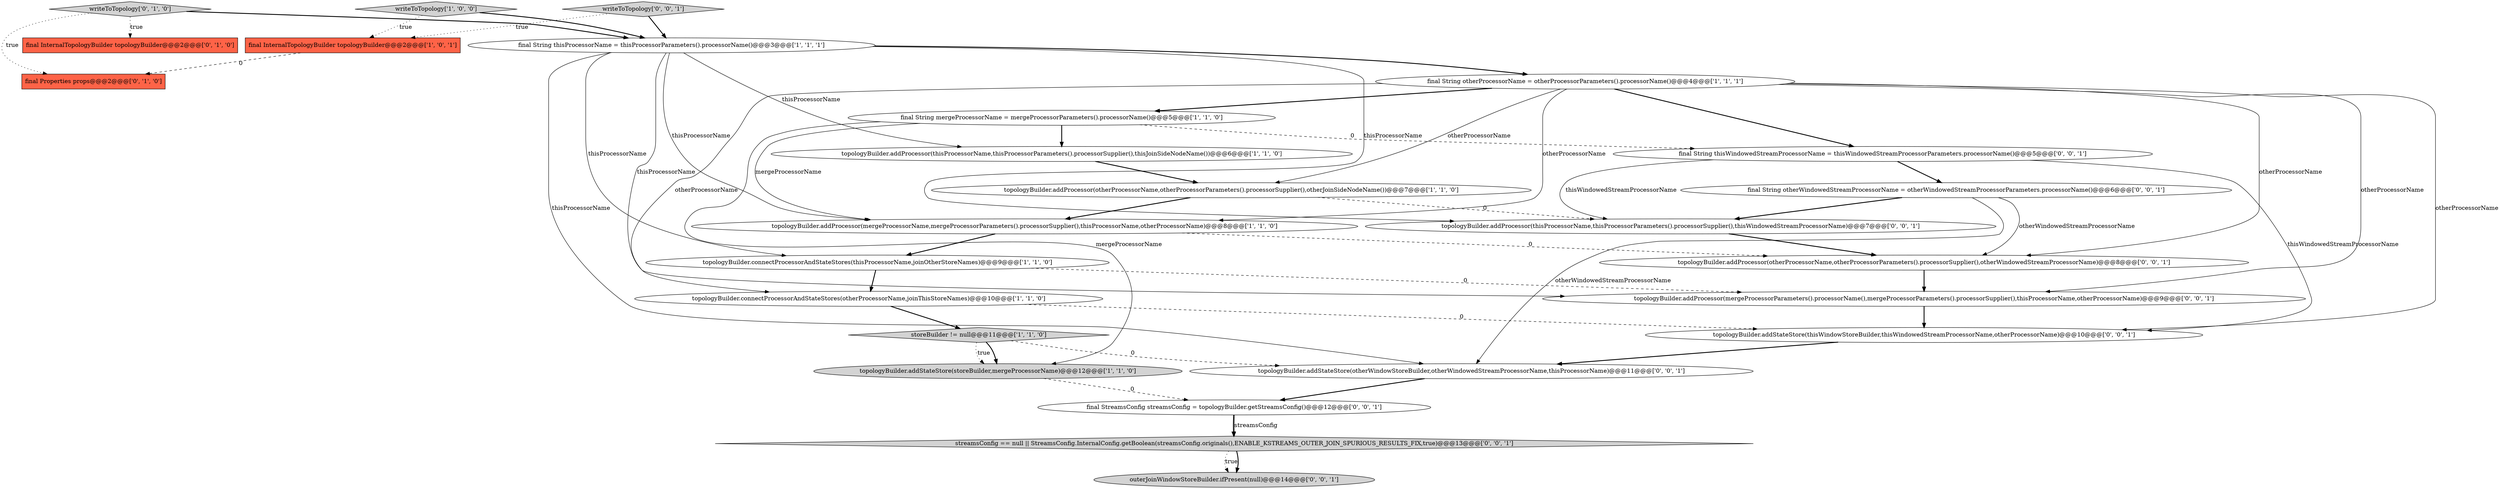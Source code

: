 digraph {
16 [style = filled, label = "topologyBuilder.addProcessor(thisProcessorName,thisProcessorParameters().processorSupplier(),thisWindowedStreamProcessorName)@@@7@@@['0', '0', '1']", fillcolor = white, shape = ellipse image = "AAA0AAABBB3BBB"];
2 [style = filled, label = "final String mergeProcessorName = mergeProcessorParameters().processorName()@@@5@@@['1', '1', '0']", fillcolor = white, shape = ellipse image = "AAA0AAABBB1BBB"];
20 [style = filled, label = "streamsConfig == null || StreamsConfig.InternalConfig.getBoolean(streamsConfig.originals(),ENABLE_KSTREAMS_OUTER_JOIN_SPURIOUS_RESULTS_FIX,true)@@@13@@@['0', '0', '1']", fillcolor = lightgray, shape = diamond image = "AAA0AAABBB3BBB"];
22 [style = filled, label = "writeToTopology['0', '0', '1']", fillcolor = lightgray, shape = diamond image = "AAA0AAABBB3BBB"];
23 [style = filled, label = "topologyBuilder.addStateStore(otherWindowStoreBuilder,otherWindowedStreamProcessorName,thisProcessorName)@@@11@@@['0', '0', '1']", fillcolor = white, shape = ellipse image = "AAA0AAABBB3BBB"];
8 [style = filled, label = "topologyBuilder.addProcessor(otherProcessorName,otherProcessorParameters().processorSupplier(),otherJoinSideNodeName())@@@7@@@['1', '1', '0']", fillcolor = white, shape = ellipse image = "AAA0AAABBB1BBB"];
24 [style = filled, label = "outerJoinWindowStoreBuilder.ifPresent(null)@@@14@@@['0', '0', '1']", fillcolor = lightgray, shape = ellipse image = "AAA0AAABBB3BBB"];
7 [style = filled, label = "final String thisProcessorName = thisProcessorParameters().processorName()@@@3@@@['1', '1', '1']", fillcolor = white, shape = ellipse image = "AAA0AAABBB1BBB"];
21 [style = filled, label = "final String otherWindowedStreamProcessorName = otherWindowedStreamProcessorParameters.processorName()@@@6@@@['0', '0', '1']", fillcolor = white, shape = ellipse image = "AAA0AAABBB3BBB"];
11 [style = filled, label = "topologyBuilder.connectProcessorAndStateStores(thisProcessorName,joinOtherStoreNames)@@@9@@@['1', '1', '0']", fillcolor = white, shape = ellipse image = "AAA0AAABBB1BBB"];
17 [style = filled, label = "topologyBuilder.addProcessor(mergeProcessorParameters().processorName(),mergeProcessorParameters().processorSupplier(),thisProcessorName,otherProcessorName)@@@9@@@['0', '0', '1']", fillcolor = white, shape = ellipse image = "AAA0AAABBB3BBB"];
14 [style = filled, label = "final Properties props@@@2@@@['0', '1', '0']", fillcolor = tomato, shape = box image = "AAA1AAABBB2BBB"];
15 [style = filled, label = "topologyBuilder.addProcessor(otherProcessorName,otherProcessorParameters().processorSupplier(),otherWindowedStreamProcessorName)@@@8@@@['0', '0', '1']", fillcolor = white, shape = ellipse image = "AAA0AAABBB3BBB"];
5 [style = filled, label = "final InternalTopologyBuilder topologyBuilder@@@2@@@['1', '0', '1']", fillcolor = tomato, shape = box image = "AAA0AAABBB1BBB"];
10 [style = filled, label = "final String otherProcessorName = otherProcessorParameters().processorName()@@@4@@@['1', '1', '1']", fillcolor = white, shape = ellipse image = "AAA0AAABBB1BBB"];
3 [style = filled, label = "topologyBuilder.connectProcessorAndStateStores(otherProcessorName,joinThisStoreNames)@@@10@@@['1', '1', '0']", fillcolor = white, shape = ellipse image = "AAA0AAABBB1BBB"];
19 [style = filled, label = "final String thisWindowedStreamProcessorName = thisWindowedStreamProcessorParameters.processorName()@@@5@@@['0', '0', '1']", fillcolor = white, shape = ellipse image = "AAA0AAABBB3BBB"];
13 [style = filled, label = "writeToTopology['0', '1', '0']", fillcolor = lightgray, shape = diamond image = "AAA0AAABBB2BBB"];
18 [style = filled, label = "final StreamsConfig streamsConfig = topologyBuilder.getStreamsConfig()@@@12@@@['0', '0', '1']", fillcolor = white, shape = ellipse image = "AAA0AAABBB3BBB"];
1 [style = filled, label = "topologyBuilder.addProcessor(thisProcessorName,thisProcessorParameters().processorSupplier(),thisJoinSideNodeName())@@@6@@@['1', '1', '0']", fillcolor = white, shape = ellipse image = "AAA0AAABBB1BBB"];
4 [style = filled, label = "topologyBuilder.addStateStore(storeBuilder,mergeProcessorName)@@@12@@@['1', '1', '0']", fillcolor = lightgray, shape = ellipse image = "AAA0AAABBB1BBB"];
0 [style = filled, label = "topologyBuilder.addProcessor(mergeProcessorName,mergeProcessorParameters().processorSupplier(),thisProcessorName,otherProcessorName)@@@8@@@['1', '1', '0']", fillcolor = white, shape = ellipse image = "AAA0AAABBB1BBB"];
9 [style = filled, label = "storeBuilder != null@@@11@@@['1', '1', '0']", fillcolor = lightgray, shape = diamond image = "AAA0AAABBB1BBB"];
6 [style = filled, label = "writeToTopology['1', '0', '0']", fillcolor = lightgray, shape = diamond image = "AAA0AAABBB1BBB"];
25 [style = filled, label = "topologyBuilder.addStateStore(thisWindowStoreBuilder,thisWindowedStreamProcessorName,otherProcessorName)@@@10@@@['0', '0', '1']", fillcolor = white, shape = ellipse image = "AAA0AAABBB3BBB"];
12 [style = filled, label = "final InternalTopologyBuilder topologyBuilder@@@2@@@['0', '1', '0']", fillcolor = tomato, shape = box image = "AAA0AAABBB2BBB"];
25->23 [style = bold, label=""];
7->11 [style = solid, label="thisProcessorName"];
7->23 [style = solid, label="thisProcessorName"];
11->3 [style = bold, label=""];
7->17 [style = solid, label="thisProcessorName"];
8->16 [style = dashed, label="0"];
13->7 [style = bold, label=""];
18->20 [style = bold, label=""];
10->2 [style = bold, label=""];
5->14 [style = dashed, label="0"];
9->4 [style = bold, label=""];
2->0 [style = solid, label="mergeProcessorName"];
8->0 [style = bold, label=""];
7->10 [style = bold, label=""];
21->16 [style = bold, label=""];
1->8 [style = bold, label=""];
10->25 [style = solid, label="otherProcessorName"];
16->15 [style = bold, label=""];
21->15 [style = solid, label="otherWindowedStreamProcessorName"];
19->25 [style = solid, label="thisWindowedStreamProcessorName"];
20->24 [style = dotted, label="true"];
3->25 [style = dashed, label="0"];
10->17 [style = solid, label="otherProcessorName"];
0->11 [style = bold, label=""];
11->17 [style = dashed, label="0"];
19->16 [style = solid, label="thisWindowedStreamProcessorName"];
10->8 [style = solid, label="otherProcessorName"];
10->19 [style = bold, label=""];
10->15 [style = solid, label="otherProcessorName"];
7->1 [style = solid, label="thisProcessorName"];
19->21 [style = bold, label=""];
6->5 [style = dotted, label="true"];
2->19 [style = dashed, label="0"];
10->3 [style = solid, label="otherProcessorName"];
7->0 [style = solid, label="thisProcessorName"];
22->7 [style = bold, label=""];
3->9 [style = bold, label=""];
2->1 [style = bold, label=""];
21->23 [style = solid, label="otherWindowedStreamProcessorName"];
9->4 [style = dotted, label="true"];
20->24 [style = bold, label=""];
23->18 [style = bold, label=""];
9->23 [style = dashed, label="0"];
10->0 [style = solid, label="otherProcessorName"];
18->20 [style = solid, label="streamsConfig"];
22->5 [style = dotted, label="true"];
4->18 [style = dashed, label="0"];
0->15 [style = dashed, label="0"];
6->7 [style = bold, label=""];
7->16 [style = solid, label="thisProcessorName"];
2->4 [style = solid, label="mergeProcessorName"];
13->12 [style = dotted, label="true"];
13->14 [style = dotted, label="true"];
17->25 [style = bold, label=""];
15->17 [style = bold, label=""];
}
